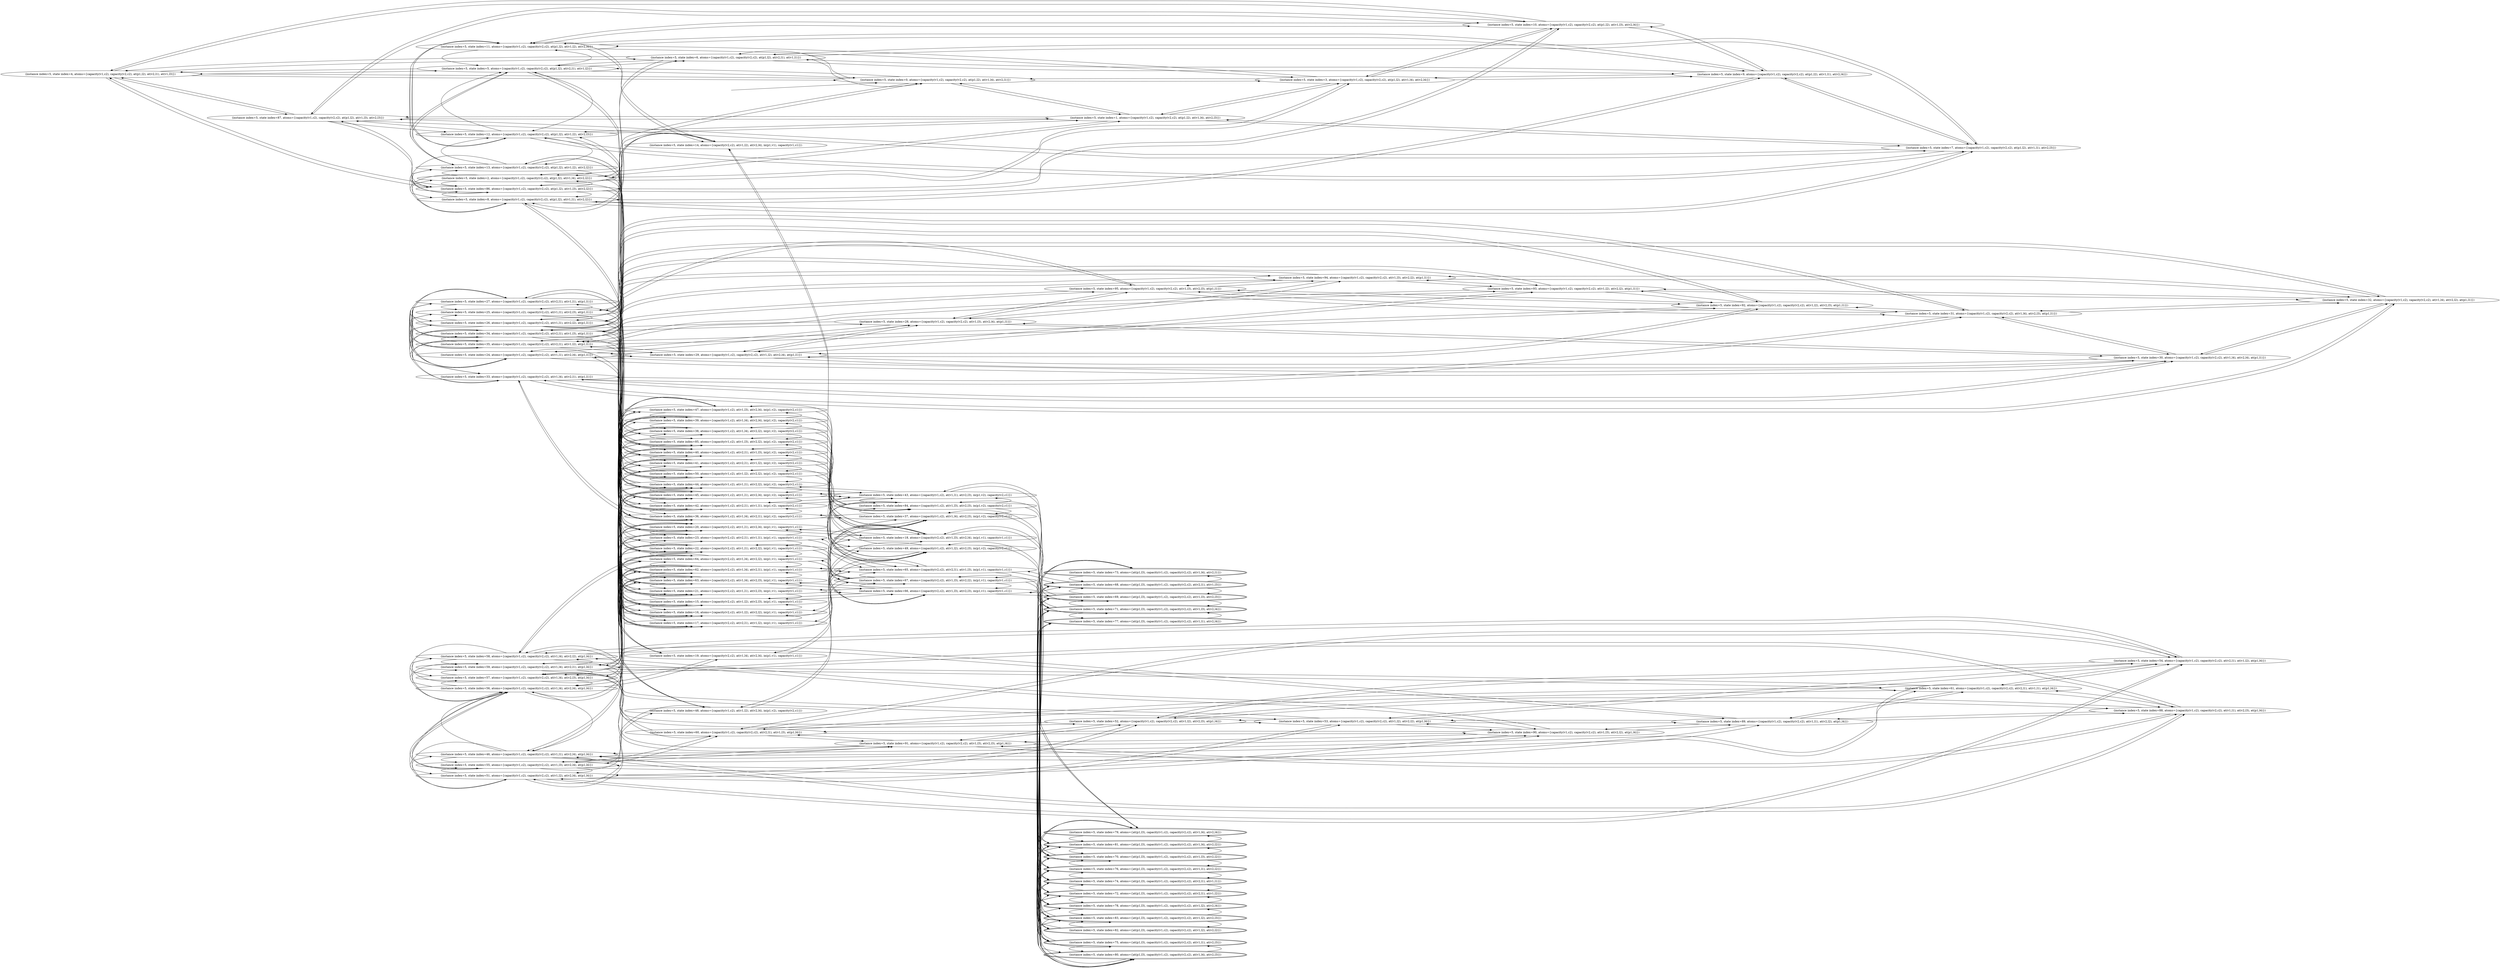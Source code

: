 digraph {
rankdir="LR"
s4[label="(instance index=5, state index=4, atoms={capacity(v1,c2), capacity(v2,c2), at(p1,l2), at(v2,l1), at(v1,l3)})"]
s60[label="(instance index=5, state index=60, atoms={capacity(v1,c2), capacity(v2,c2), at(v2,l1), at(v1,l3), at(p1,l4)})"]
s87[label="(instance index=5, state index=87, atoms={capacity(v1,c2), capacity(v2,c2), at(p1,l2), at(v1,l3), at(v2,l3)})"]
s91[label="(instance index=5, state index=91, atoms={capacity(v1,c2), capacity(v2,c2), at(v1,l3), at(v2,l3), at(p1,l4)})"]
s95[label="(instance index=5, state index=95, atoms={capacity(v1,c2), capacity(v2,c2), at(v1,l3), at(v2,l3), at(p1,l1)})"]
s90[label="(instance index=5, state index=90, atoms={capacity(v1,c2), capacity(v2,c2), at(v1,l3), at(v2,l2), at(p1,l4)})"]
s94[label="(instance index=5, state index=94, atoms={capacity(v1,c2), capacity(v2,c2), at(v1,l3), at(v2,l2), at(p1,l1)})"]
s10[label="(instance index=5, state index=10, atoms={capacity(v1,c2), capacity(v2,c2), at(p1,l2), at(v1,l3), at(v2,l4)})"]
s28[label="(instance index=5, state index=28, atoms={capacity(v1,c2), capacity(v2,c2), at(v1,l3), at(v2,l4), at(p1,l1)})"]
s89[label="(instance index=5, state index=89, atoms={capacity(v1,c2), capacity(v2,c2), at(v1,l1), at(v2,l2), at(p1,l4)})"]
s88[label="(instance index=5, state index=88, atoms={capacity(v1,c2), capacity(v2,c2), at(v1,l1), at(v2,l3), at(p1,l4)})"]
s61[label="(instance index=5, state index=61, atoms={capacity(v1,c2), capacity(v2,c2), at(v2,l1), at(v1,l1), at(p1,l4)})"]
s9[label="(instance index=5, state index=9, atoms={capacity(v1,c2), capacity(v2,c2), at(p1,l2), at(v1,l1), at(v2,l4)})"]
s7[label="(instance index=5, state index=7, atoms={capacity(v1,c2), capacity(v2,c2), at(p1,l2), at(v1,l1), at(v2,l3)})"]
s6[label="(instance index=5, state index=6, atoms={capacity(v1,c2), capacity(v2,c2), at(p1,l2), at(v2,l1), at(v1,l1)})"]
s32[label="(instance index=5, state index=32, atoms={capacity(v1,c2), capacity(v2,c2), at(v1,l4), at(v2,l2), at(p1,l1)})"]
s31[label="(instance index=5, state index=31, atoms={capacity(v1,c2), capacity(v2,c2), at(v1,l4), at(v2,l3), at(p1,l1)})"]
s30[label="(instance index=5, state index=30, atoms={capacity(v1,c2), capacity(v2,c2), at(v1,l4), at(v2,l4), at(p1,l1)})"]
s0[label="(instance index=5, state index=0, atoms={capacity(v1,c2), capacity(v2,c2), at(p1,l2), at(v1,l4), at(v2,l1)})"]
s3[label="(instance index=5, state index=3, atoms={capacity(v1,c2), capacity(v2,c2), at(p1,l2), at(v1,l4), at(v2,l4)})"]
s1[label="(instance index=5, state index=1, atoms={capacity(v1,c2), capacity(v2,c2), at(p1,l2), at(v1,l4), at(v2,l3)})"]
s54[label="(instance index=5, state index=54, atoms={capacity(v1,c2), capacity(v2,c2), at(v2,l1), at(v1,l2), at(p1,l4)})"]
s53[label="(instance index=5, state index=53, atoms={capacity(v1,c2), capacity(v2,c2), at(v1,l2), at(v2,l2), at(p1,l4)})"]
s52[label="(instance index=5, state index=52, atoms={capacity(v1,c2), capacity(v2,c2), at(v1,l2), at(v2,l3), at(p1,l4)})"]
s93[label="(instance index=5, state index=93, atoms={capacity(v1,c2), capacity(v2,c2), at(v1,l2), at(v2,l2), at(p1,l1)})"]
s92[label="(instance index=5, state index=92, atoms={capacity(v1,c2), capacity(v2,c2), at(v1,l2), at(v2,l3), at(p1,l1)})"]
s29[label="(instance index=5, state index=29, atoms={capacity(v1,c2), capacity(v2,c2), at(v1,l2), at(v2,l4), at(p1,l1)})"]
s59[label="(instance index=5, state index=59, atoms={capacity(v1,c2), capacity(v2,c2), at(v1,l4), at(v2,l1), at(p1,l4)})"]
s5[label="(instance index=5, state index=5, atoms={capacity(v1,c2), capacity(v2,c2), at(p1,l2), at(v2,l1), at(v1,l2)})"]
s86[label="(instance index=5, state index=86, atoms={capacity(v1,c2), capacity(v2,c2), at(p1,l2), at(v1,l3), at(v2,l2)})"]
s55[label="(instance index=5, state index=55, atoms={capacity(v1,c2), capacity(v2,c2), at(v1,l3), at(v2,l4), at(p1,l4)})"]
s34[label="(instance index=5, state index=34, atoms={capacity(v1,c2), capacity(v2,c2), at(v2,l1), at(v1,l3), at(p1,l1)})"]
s12[label="(instance index=5, state index=12, atoms={capacity(v1,c2), capacity(v2,c2), at(p1,l2), at(v1,l2), at(v2,l3)})"]
s57[label="(instance index=5, state index=57, atoms={capacity(v1,c2), capacity(v2,c2), at(v1,l4), at(v2,l3), at(p1,l4)})"]
s25[label="(instance index=5, state index=25, atoms={capacity(v1,c2), capacity(v2,c2), at(v1,l1), at(v2,l3), at(p1,l1)})"]
s58[label="(instance index=5, state index=58, atoms={capacity(v1,c2), capacity(v2,c2), at(v1,l4), at(v2,l2), at(p1,l4)})"]
s26[label="(instance index=5, state index=26, atoms={capacity(v1,c2), capacity(v2,c2), at(v1,l1), at(v2,l2), at(p1,l1)})"]
s8[label="(instance index=5, state index=8, atoms={capacity(v1,c2), capacity(v2,c2), at(p1,l2), at(v1,l1), at(v2,l2)})"]
s11[label="(instance index=5, state index=11, atoms={capacity(v1,c2), capacity(v2,c2), at(p1,l2), at(v1,l2), at(v2,l4)})"]
s24[label="(instance index=5, state index=24, atoms={capacity(v1,c2), capacity(v2,c2), at(v1,l1), at(v2,l4), at(p1,l1)})"]
s13[label="(instance index=5, state index=13, atoms={capacity(v1,c2), capacity(v2,c2), at(p1,l2), at(v1,l2), at(v2,l2)})"]
s35[label="(instance index=5, state index=35, atoms={capacity(v1,c2), capacity(v2,c2), at(v2,l1), at(v1,l2), at(p1,l1)})"]
s51[label="(instance index=5, state index=51, atoms={capacity(v1,c2), capacity(v2,c2), at(v1,l2), at(v2,l4), at(p1,l4)})"]
s2[label="(instance index=5, state index=2, atoms={capacity(v1,c2), capacity(v2,c2), at(p1,l2), at(v1,l4), at(v2,l2)})"]
s56[label="(instance index=5, state index=56, atoms={capacity(v1,c2), capacity(v2,c2), at(v1,l4), at(v2,l4), at(p1,l4)})"]
s33[label="(instance index=5, state index=33, atoms={capacity(v1,c2), capacity(v2,c2), at(v1,l4), at(v2,l1), at(p1,l1)})"]
s27[label="(instance index=5, state index=27, atoms={capacity(v1,c2), capacity(v2,c2), at(v2,l1), at(v1,l1), at(p1,l1)})"]
s46[label="(instance index=5, state index=46, atoms={capacity(v1,c2), capacity(v2,c2), at(v1,l1), at(v2,l4), at(p1,l4)})"]
s38[label="(instance index=5, state index=38, atoms={capacity(v1,c2), at(v1,l4), at(v2,l2), in(p1,v2), capacity(v2,c1)})"]
s39[label="(instance index=5, state index=39, atoms={capacity(v1,c2), at(v1,l4), at(v2,l4), in(p1,v2), capacity(v2,c1)})"]
s41[label="(instance index=5, state index=41, atoms={capacity(v1,c2), at(v2,l1), at(v1,l2), in(p1,v2), capacity(v2,c1)})"]
s23[label="(instance index=5, state index=23, atoms={capacity(v2,c2), at(v2,l1), at(v1,l1), in(p1,v1), capacity(v1,c1)})"]
s22[label="(instance index=5, state index=22, atoms={capacity(v2,c2), at(v1,l1), at(v2,l2), in(p1,v1), capacity(v1,c1)})"]
s21[label="(instance index=5, state index=21, atoms={capacity(v2,c2), at(v1,l1), at(v2,l3), in(p1,v1), capacity(v1,c1)})"]
s50[label="(instance index=5, state index=50, atoms={capacity(v1,c2), at(v1,l2), at(v2,l2), in(p1,v2), capacity(v2,c1)})"]
s20[label="(instance index=5, state index=20, atoms={capacity(v2,c2), at(v1,l1), at(v2,l4), in(p1,v1), capacity(v1,c1)})"]
s19[label="(instance index=5, state index=19, atoms={capacity(v2,c2), at(v1,l4), at(v2,l4), in(p1,v1), capacity(v1,c1)})"]
s48[label="(instance index=5, state index=48, atoms={capacity(v1,c2), at(v1,l2), at(v2,l4), in(p1,v2), capacity(v2,c1)})"]
s17[label="(instance index=5, state index=17, atoms={capacity(v2,c2), at(v2,l1), at(v1,l2), in(p1,v1), capacity(v1,c1)})"]
s16[label="(instance index=5, state index=16, atoms={capacity(v2,c2), at(v1,l2), at(v2,l2), in(p1,v1), capacity(v1,c1)})"]
s15[label="(instance index=5, state index=15, atoms={capacity(v2,c2), at(v1,l2), at(v2,l3), in(p1,v1), capacity(v1,c1)})"]
s14[label="(instance index=5, state index=14, atoms={capacity(v2,c2), at(v1,l2), at(v2,l4), in(p1,v1), capacity(v1,c1)})"]
s36[label="(instance index=5, state index=36, atoms={capacity(v1,c2), at(v1,l4), at(v2,l1), in(p1,v2), capacity(v2,c1)})"]
s42[label="(instance index=5, state index=42, atoms={capacity(v1,c2), at(v2,l1), at(v1,l1), in(p1,v2), capacity(v2,c1)})"]
s44[label="(instance index=5, state index=44, atoms={capacity(v1,c2), at(v1,l1), at(v2,l2), in(p1,v2), capacity(v2,c1)})"]
s45[label="(instance index=5, state index=45, atoms={capacity(v1,c2), at(v1,l1), at(v2,l4), in(p1,v2), capacity(v2,c1)})"]
s64[label="(instance index=5, state index=64, atoms={capacity(v2,c2), at(v1,l4), at(v2,l2), in(p1,v1), capacity(v1,c1)})"]
s63[label="(instance index=5, state index=63, atoms={capacity(v2,c2), at(v1,l4), at(v2,l3), in(p1,v1), capacity(v1,c1)})"]
s40[label="(instance index=5, state index=40, atoms={capacity(v1,c2), at(v2,l1), at(v1,l3), in(p1,v2), capacity(v2,c1)})"]
s47[label="(instance index=5, state index=47, atoms={capacity(v1,c2), at(v1,l3), at(v2,l4), in(p1,v2), capacity(v2,c1)})"]
s85[label="(instance index=5, state index=85, atoms={capacity(v1,c2), at(v1,l3), at(v2,l2), in(p1,v2), capacity(v2,c1)})"]
s62[label="(instance index=5, state index=62, atoms={capacity(v2,c2), at(v1,l4), at(v2,l1), in(p1,v1), capacity(v1,c1)})"]
s65[label="(instance index=5, state index=65, atoms={capacity(v2,c2), at(v2,l1), at(v1,l3), in(p1,v1), capacity(v1,c1)})"]
s84[label="(instance index=5, state index=84, atoms={capacity(v1,c2), at(v1,l3), at(v2,l3), in(p1,v2), capacity(v2,c1)})"]
s67[label="(instance index=5, state index=67, atoms={capacity(v2,c2), at(v1,l3), at(v2,l2), in(p1,v1), capacity(v1,c1)})"]
s66[label="(instance index=5, state index=66, atoms={capacity(v2,c2), at(v1,l3), at(v2,l3), in(p1,v1), capacity(v1,c1)})"]
s37[label="(instance index=5, state index=37, atoms={capacity(v1,c2), at(v1,l4), at(v2,l3), in(p1,v2), capacity(v2,c1)})"]
s49[label="(instance index=5, state index=49, atoms={capacity(v1,c2), at(v1,l2), at(v2,l3), in(p1,v2), capacity(v2,c1)})"]
s18[label="(instance index=5, state index=18, atoms={capacity(v2,c2), at(v1,l3), at(v2,l4), in(p1,v1), capacity(v1,c1)})"]
s43[label="(instance index=5, state index=43, atoms={capacity(v1,c2), at(v1,l1), at(v2,l3), in(p1,v2), capacity(v2,c1)})"]
s68[peripheries=2,label="(instance index=5, state index=68, atoms={at(p1,l3), capacity(v1,c2), capacity(v2,c2), at(v2,l1), at(v1,l3)})"]
s69[peripheries=2,label="(instance index=5, state index=69, atoms={at(p1,l3), capacity(v1,c2), capacity(v2,c2), at(v1,l3), at(v2,l3)})"]
s70[peripheries=2,label="(instance index=5, state index=70, atoms={at(p1,l3), capacity(v1,c2), capacity(v2,c2), at(v1,l3), at(v2,l2)})"]
s83[peripheries=2,label="(instance index=5, state index=83, atoms={at(p1,l3), capacity(v1,c2), capacity(v2,c2), at(v1,l2), at(v2,l3)})"]
s82[peripheries=2,label="(instance index=5, state index=82, atoms={at(p1,l3), capacity(v1,c2), capacity(v2,c2), at(v1,l2), at(v2,l2)})"]
s81[peripheries=2,label="(instance index=5, state index=81, atoms={at(p1,l3), capacity(v1,c2), capacity(v2,c2), at(v1,l4), at(v2,l2)})"]
s80[peripheries=2,label="(instance index=5, state index=80, atoms={at(p1,l3), capacity(v1,c2), capacity(v2,c2), at(v1,l4), at(v2,l3)})"]
s79[peripheries=2,label="(instance index=5, state index=79, atoms={at(p1,l3), capacity(v1,c2), capacity(v2,c2), at(v1,l4), at(v2,l4)})"]
s78[peripheries=2,label="(instance index=5, state index=78, atoms={at(p1,l3), capacity(v1,c2), capacity(v2,c2), at(v1,l2), at(v2,l4)})"]
s77[peripheries=2,label="(instance index=5, state index=77, atoms={at(p1,l3), capacity(v1,c2), capacity(v2,c2), at(v1,l1), at(v2,l4)})"]
s76[peripheries=2,label="(instance index=5, state index=76, atoms={at(p1,l3), capacity(v1,c2), capacity(v2,c2), at(v1,l1), at(v2,l2)})"]
s75[peripheries=2,label="(instance index=5, state index=75, atoms={at(p1,l3), capacity(v1,c2), capacity(v2,c2), at(v1,l1), at(v2,l3)})"]
s74[peripheries=2,label="(instance index=5, state index=74, atoms={at(p1,l3), capacity(v1,c2), capacity(v2,c2), at(v2,l1), at(v1,l1)})"]
s73[peripheries=2,label="(instance index=5, state index=73, atoms={at(p1,l3), capacity(v1,c2), capacity(v2,c2), at(v1,l4), at(v2,l1)})"]
s72[peripheries=2,label="(instance index=5, state index=72, atoms={at(p1,l3), capacity(v1,c2), capacity(v2,c2), at(v2,l1), at(v1,l2)})"]
s71[peripheries=2,label="(instance index=5, state index=71, atoms={at(p1,l3), capacity(v1,c2), capacity(v2,c2), at(v1,l3), at(v2,l4)})"]
Dangling [ label = "", style = invis ]
{ rank = same; Dangling }
Dangling -> s0
{ rank = same; s0}
{ rank = same; s59,s5,s86,s55,s34,s12,s57,s25,s58,s26,s8,s11,s24,s13,s35,s51,s2,s56,s33,s27,s46}
{ rank = same; s38,s39,s41,s23,s22,s21,s50,s20,s19,s48,s17,s16,s15,s14,s36,s42,s44,s45,s64,s63,s40,s47,s85,s62}
{ rank = same; s65,s84,s67,s66,s37,s49,s18,s43}
{ rank = same; s68,s69,s70,s83,s82,s81,s80,s79,s78,s77,s76,s75,s74,s73,s72,s71}
{
s4->s86
s4->s87
s4->s10
s4->s6
s4->s5
s4->s0
s60->s59
s60->s90
s60->s55
s60->s61
s60->s54
s60->s91
s87->s86
s87->s12
s87->s10
s87->s7
s87->s4
s87->s1
s91->s57
s91->s60
s91->s88
s91->s90
s91->s55
s91->s52
s95->s31
s95->s94
s95->s28
s95->s25
s95->s92
s95->s34
s90->s91
s90->s58
s90->s89
s90->s55
s90->s60
s90->s53
s94->s93
s94->s28
s94->s26
s94->s34
s94->s95
s94->s32
s10->s86
s10->s9
s10->s11
s10->s4
s10->s87
s10->s3
s28->s95
s28->s29
s28->s94
s28->s24
s28->s30
s28->s34
s89->s61
s89->s90
s89->s88
s89->s53
s89->s46
s89->s58
s88->s91
s88->s57
s88->s52
s88->s46
s88->s61
s88->s89
s61->s59
s61->s89
s61->s54
s61->s60
s61->s88
s61->s46
s9->s11
s9->s8
s9->s7
s9->s6
s9->s10
s9->s3
s7->s87
s7->s12
s7->s9
s7->s6
s7->s8
s7->s1
s6->s9
s6->s8
s6->s5
s6->s4
s6->s7
s6->s0
s32->s31
s32->s94
s32->s93
s32->s30
s32->s26
s32->s33
s31->s30
s31->s92
s31->s33
s31->s95
s31->s25
s31->s32
s30->s29
s30->s28
s30->s31
s30->s24
s30->s33
s30->s32
s0->s6
s0->s5
s0->s4
s0->s3
s0->s2
s0->s1
s3->s11
s3->s10
s3->s9
s3->s2
s3->s1
s3->s0
s1->s12
s1->s87
s1->s3
s1->s2
s1->s7
s1->s0
s54->s61
s54->s60
s54->s53
s54->s59
s54->s52
s54->s51
s53->s89
s53->s54
s53->s52
s53->s58
s53->s51
s53->s90
s52->s91
s52->s57
s52->s54
s52->s88
s52->s53
s52->s51
s93->s94
s93->s29
s93->s92
s93->s26
s93->s35
s93->s32
s92->s29
s92->s31
s92->s95
s92->s25
s92->s93
s92->s35
s29->s30
s29->s93
s29->s24
s29->s92
s29->s28
s29->s35
}
{
s59->s62
s59->s60
s59->s58
s59->s57
s59->s56
s59->s61
s59->s54
s5->s17
s5->s12
s5->s13
s5->s6
s5->s11
s5->s4
s5->s0
s86->s13
s86->s87
s86->s10
s86->s85
s86->s8
s86->s4
s86->s2
s55->s90
s55->s91
s55->s56
s55->s51
s55->s47
s55->s60
s55->s46
s34->s95
s34->s94
s34->s27
s34->s28
s34->s35
s34->s40
s34->s33
s12->s87
s12->s13
s12->s11
s12->s7
s12->s5
s12->s15
s12->s1
s57->s58
s57->s88
s57->s52
s57->s59
s57->s63
s57->s91
s57->s56
s25->s95
s25->s92
s25->s27
s25->s26
s25->s21
s25->s24
s25->s31
s58->s59
s58->s90
s58->s56
s58->s53
s58->s57
s58->s64
s58->s89
s26->s93
s26->s27
s26->s94
s26->s24
s26->s22
s26->s25
s26->s32
s8->s7
s8->s13
s8->s6
s8->s86
s8->s44
s8->s9
s8->s2
s11->s14
s11->s13
s11->s9
s11->s12
s11->s5
s11->s10
s11->s3
s24->s30
s24->s29
s24->s28
s24->s26
s24->s25
s24->s27
s24->s20
s13->s86
s13->s50
s13->s12
s13->s11
s13->s8
s13->s16
s13->s5
s13->s2
s35->s29
s35->s92
s35->s93
s35->s27
s35->s41
s35->s34
s35->s33
s51->s56
s51->s54
s51->s52
s51->s55
s51->s48
s51->s53
s51->s46
s2->s86
s2->s13
s2->s38
s2->s3
s2->s8
s2->s1
s2->s0
s56->s59
s56->s58
s56->s55
s56->s19
s56->s51
s56->s57
s56->s46
s56->s39
s33->s31
s33->s30
s33->s36
s33->s35
s33->s27
s33->s34
s33->s32
s27->s26
s27->s25
s27->s42
s27->s24
s27->s35
s27->s23
s27->s34
s27->s33
s46->s56
s46->s61
s46->s89
s46->s88
s46->s55
s46->s51
s46->s45
}
{
s38->s39
s38->s85
s38->s50
s38->s36
s38->s44
s38->s37
s38->s2
s39->s56
s39->s48
s39->s47
s39->s45
s39->s38
s39->s37
s39->s36
s41->s48
s41->s40
s41->s50
s41->s36
s41->s49
s41->s42
s41->s35
s23->s22
s23->s21
s23->s62
s23->s27
s23->s20
s23->s17
s23->s65
s22->s26
s22->s21
s22->s20
s22->s23
s22->s16
s22->s67
s22->s64
s21->s63
s21->s25
s21->s23
s21->s20
s21->s22
s21->s15
s21->s66
s50->s85
s50->s49
s50->s44
s50->s48
s50->s13
s50->s41
s50->s38
s20->s24
s20->s23
s20->s22
s20->s19
s20->s18
s20->s21
s20->s14
s19->s62
s19->s20
s19->s18
s19->s63
s19->s56
s19->s14
s19->s64
s48->s51
s48->s50
s48->s49
s48->s47
s48->s45
s48->s41
s48->s39
s17->s62
s17->s15
s17->s14
s17->s5
s17->s23
s17->s16
s17->s65
s16->s17
s16->s14
s16->s13
s16->s67
s16->s22
s16->s15
s16->s64
s15->s16
s15->s63
s15->s21
s15->s14
s15->s12
s15->s17
s15->s66
s14->s20
s14->s19
s14->s17
s14->s16
s14->s15
s14->s18
s14->s11
s36->s42
s36->s41
s36->s39
s36->s38
s36->s37
s36->s40
s36->s33
s42->s45
s42->s44
s42->s27
s42->s41
s42->s40
s42->s43
s42->s36
s44->s42
s44->s85
s44->s50
s44->s43
s44->s8
s44->s45
s44->s38
s45->s48
s45->s47
s45->s44
s45->s43
s45->s42
s45->s46
s45->s39
s64->s63
s64->s62
s64->s22
s64->s19
s64->s58
s64->s16
s64->s67
s63->s62
s63->s21
s63->s19
s63->s66
s63->s57
s63->s15
s63->s64
s40->s47
s40->s84
s40->s42
s40->s85
s40->s36
s40->s41
s40->s34
s47->s85
s47->s84
s47->s55
s47->s48
s47->s45
s47->s40
s47->s39
s85->s84
s85->s50
s85->s86
s85->s44
s85->s47
s85->s40
s85->s38
s62->s63
s62->s19
s62->s59
s62->s17
s62->s23
s62->s65
s62->s64
}
{
s65->s62
s65->s23
s65->s68
s65->s18
s65->s67
s65->s17
s65->s66
s84->s49
s84->s85
s84->s43
s84->s47
s84->s40
s84->s37
s84->s69
s67->s18
s67->s70
s67->s66
s67->s16
s67->s65
s67->s22
s67->s64
s66->s63
s66->s21
s66->s15
s66->s69
s66->s18
s66->s67
s66->s65
s37->s84
s37->s49
s37->s39
s37->s80
s37->s38
s37->s43
s37->s36
s49->s84
s49->s50
s49->s43
s49->s83
s49->s48
s49->s41
s49->s37
s18->s20
s18->s19
s18->s14
s18->s71
s18->s67
s18->s66
s18->s65
s43->s45
s43->s75
s43->s84
s43->s49
s43->s42
s43->s44
s43->s37
}
{
s68->s74
s68->s73
s68->s71
s68->s70
s68->s69
s68->s72
s68->s65
s69->s84
s69->s83
s69->s80
s69->s75
s69->s71
s69->s70
s69->s68
s69->s66
s70->s71
s70->s76
s70->s69
s70->s82
s70->s68
s70->s81
s70->s67
s83->s49
s83->s80
s83->s78
s83->s82
s83->s75
s83->s72
s83->s69
s82->s81
s82->s78
s82->s83
s82->s76
s82->s72
s82->s70
s81->s82
s81->s79
s81->s76
s81->s80
s81->s73
s81->s70
s80->s81
s80->s75
s80->s73
s80->s83
s80->s69
s80->s79
s80->s37
s79->s81
s79->s77
s79->s80
s79->s73
s79->s78
s79->s71
s78->s83
s78->s82
s78->s77
s78->s79
s78->s72
s78->s71
s77->s79
s77->s76
s77->s75
s77->s74
s77->s78
s77->s71
s76->s82
s76->s75
s76->s81
s76->s74
s76->s77
s76->s70
s75->s80
s75->s77
s75->s43
s75->s74
s75->s83
s75->s76
s75->s69
s74->s77
s74->s76
s74->s73
s74->s72
s74->s75
s74->s68
s73->s80
s73->s81
s73->s74
s73->s79
s73->s72
s73->s68
s72->s83
s72->s78
s72->s74
s72->s73
s72->s82
s72->s68
s71->s18
s71->s79
s71->s78
s71->s77
s71->s70
s71->s69
s71->s68
}
}
